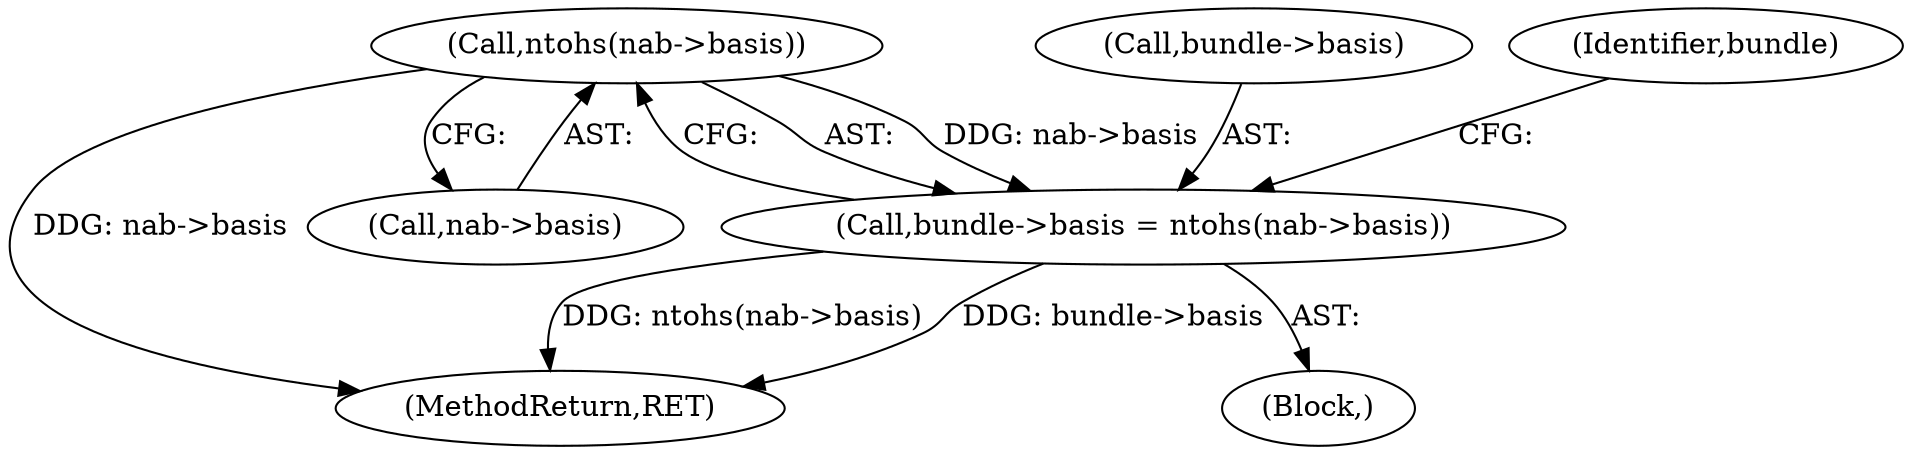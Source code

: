 digraph "0_ovs_9237a63c47bd314b807cda0bd2216264e82edbe8@pointer" {
"1000134" [label="(Call,ntohs(nab->basis))"];
"1000130" [label="(Call,bundle->basis = ntohs(nab->basis))"];
"1000131" [label="(Call,bundle->basis)"];
"1000106" [label="(Block,)"];
"1000140" [label="(Identifier,bundle)"];
"1000130" [label="(Call,bundle->basis = ntohs(nab->basis))"];
"1000415" [label="(MethodReturn,RET)"];
"1000134" [label="(Call,ntohs(nab->basis))"];
"1000135" [label="(Call,nab->basis)"];
"1000134" -> "1000130"  [label="AST: "];
"1000134" -> "1000135"  [label="CFG: "];
"1000135" -> "1000134"  [label="AST: "];
"1000130" -> "1000134"  [label="CFG: "];
"1000134" -> "1000415"  [label="DDG: nab->basis"];
"1000134" -> "1000130"  [label="DDG: nab->basis"];
"1000130" -> "1000106"  [label="AST: "];
"1000131" -> "1000130"  [label="AST: "];
"1000140" -> "1000130"  [label="CFG: "];
"1000130" -> "1000415"  [label="DDG: ntohs(nab->basis)"];
"1000130" -> "1000415"  [label="DDG: bundle->basis"];
}
